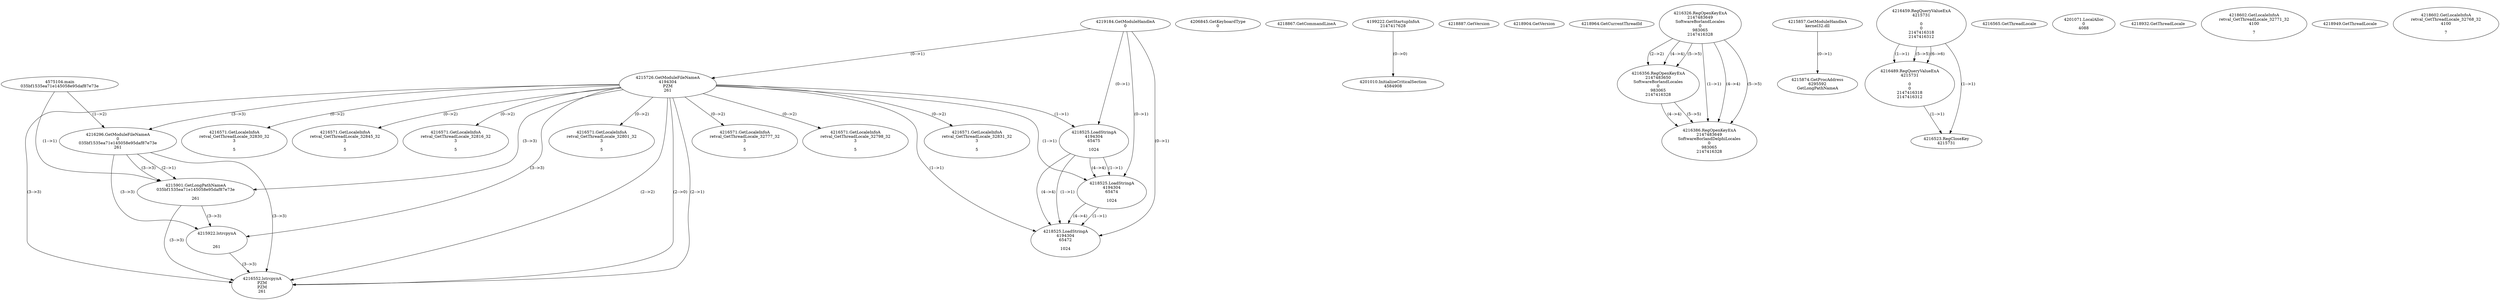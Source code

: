 // Global SCDG with merge call
digraph {
	0 [label="4575104.main
035bf1535ea71e145058e95daf87e73e"]
	1 [label="4219184.GetModuleHandleA
0"]
	2 [label="4206845.GetKeyboardType
0"]
	3 [label="4218867.GetCommandLineA
"]
	4 [label="4199222.GetStartupInfoA
2147417628"]
	5 [label="4218887.GetVersion
"]
	6 [label="4218904.GetVersion
"]
	7 [label="4218964.GetCurrentThreadId
"]
	8 [label="4215726.GetModuleFileNameA
4194304
PZM
261"]
	1 -> 8 [label="(0-->1)"]
	9 [label="4216296.GetModuleFileNameA
0
035bf1535ea71e145058e95daf87e73e
261"]
	0 -> 9 [label="(1-->2)"]
	8 -> 9 [label="(3-->3)"]
	10 [label="4216326.RegOpenKeyExA
2147483649
Software\Borland\Locales
0
983065
2147416328"]
	11 [label="4216356.RegOpenKeyExA
2147483650
Software\Borland\Locales
0
983065
2147416328"]
	10 -> 11 [label="(2-->2)"]
	10 -> 11 [label="(4-->4)"]
	10 -> 11 [label="(5-->5)"]
	12 [label="4215857.GetModuleHandleA
kernel32.dll"]
	13 [label="4215874.GetProcAddress
6295592
GetLongPathNameA"]
	12 -> 13 [label="(0-->1)"]
	14 [label="4215901.GetLongPathNameA
035bf1535ea71e145058e95daf87e73e

261"]
	0 -> 14 [label="(1-->1)"]
	9 -> 14 [label="(2-->1)"]
	8 -> 14 [label="(3-->3)"]
	9 -> 14 [label="(3-->3)"]
	15 [label="4215922.lstrcpynA


261"]
	8 -> 15 [label="(3-->3)"]
	9 -> 15 [label="(3-->3)"]
	14 -> 15 [label="(3-->3)"]
	16 [label="4216459.RegQueryValueExA
4215731

0
0
2147416318
2147416312"]
	17 [label="4216489.RegQueryValueExA
4215731

0
0
2147416318
2147416312"]
	16 -> 17 [label="(1-->1)"]
	16 -> 17 [label="(5-->5)"]
	16 -> 17 [label="(6-->6)"]
	18 [label="4216523.RegCloseKey
4215731"]
	16 -> 18 [label="(1-->1)"]
	17 -> 18 [label="(1-->1)"]
	19 [label="4216552.lstrcpynA
PZM
PZM
261"]
	8 -> 19 [label="(2-->1)"]
	8 -> 19 [label="(2-->2)"]
	8 -> 19 [label="(3-->3)"]
	9 -> 19 [label="(3-->3)"]
	14 -> 19 [label="(3-->3)"]
	15 -> 19 [label="(3-->3)"]
	8 -> 19 [label="(2-->0)"]
	20 [label="4216565.GetThreadLocale
"]
	21 [label="4216571.GetLocaleInfoA
retval_GetThreadLocale_32801_32
3

5"]
	8 -> 21 [label="(0-->2)"]
	22 [label="4218525.LoadStringA
4194304
65475

1024"]
	1 -> 22 [label="(0-->1)"]
	8 -> 22 [label="(1-->1)"]
	23 [label="4218525.LoadStringA
4194304
65474

1024"]
	1 -> 23 [label="(0-->1)"]
	8 -> 23 [label="(1-->1)"]
	22 -> 23 [label="(1-->1)"]
	22 -> 23 [label="(4-->4)"]
	24 [label="4218525.LoadStringA
4194304
65472

1024"]
	1 -> 24 [label="(0-->1)"]
	8 -> 24 [label="(1-->1)"]
	22 -> 24 [label="(1-->1)"]
	23 -> 24 [label="(1-->1)"]
	22 -> 24 [label="(4-->4)"]
	23 -> 24 [label="(4-->4)"]
	25 [label="4216386.RegOpenKeyExA
2147483649
Software\Borland\Delphi\Locales
0
983065
2147416328"]
	10 -> 25 [label="(1-->1)"]
	10 -> 25 [label="(4-->4)"]
	11 -> 25 [label="(4-->4)"]
	10 -> 25 [label="(5-->5)"]
	11 -> 25 [label="(5-->5)"]
	26 [label="4216571.GetLocaleInfoA
retval_GetThreadLocale_32777_32
3

5"]
	8 -> 26 [label="(0-->2)"]
	27 [label="4201010.InitializeCriticalSection
4584908"]
	4 -> 27 [label="(0-->0)"]
	28 [label="4201071.LocalAlloc
0
4088"]
	29 [label="4216571.GetLocaleInfoA
retval_GetThreadLocale_32798_32
3

5"]
	8 -> 29 [label="(0-->2)"]
	30 [label="4218932.GetThreadLocale
"]
	31 [label="4218602.GetLocaleInfoA
retval_GetThreadLocale_32771_32
4100

7"]
	32 [label="4216571.GetLocaleInfoA
retval_GetThreadLocale_32831_32
3

5"]
	8 -> 32 [label="(0-->2)"]
	33 [label="4216571.GetLocaleInfoA
retval_GetThreadLocale_32830_32
3

5"]
	8 -> 33 [label="(0-->2)"]
	34 [label="4218949.GetThreadLocale
"]
	35 [label="4218602.GetLocaleInfoA
retval_GetThreadLocale_32768_32
4100

7"]
	36 [label="4216571.GetLocaleInfoA
retval_GetThreadLocale_32845_32
3

5"]
	8 -> 36 [label="(0-->2)"]
	37 [label="4216571.GetLocaleInfoA
retval_GetThreadLocale_32816_32
3

5"]
	8 -> 37 [label="(0-->2)"]
}

